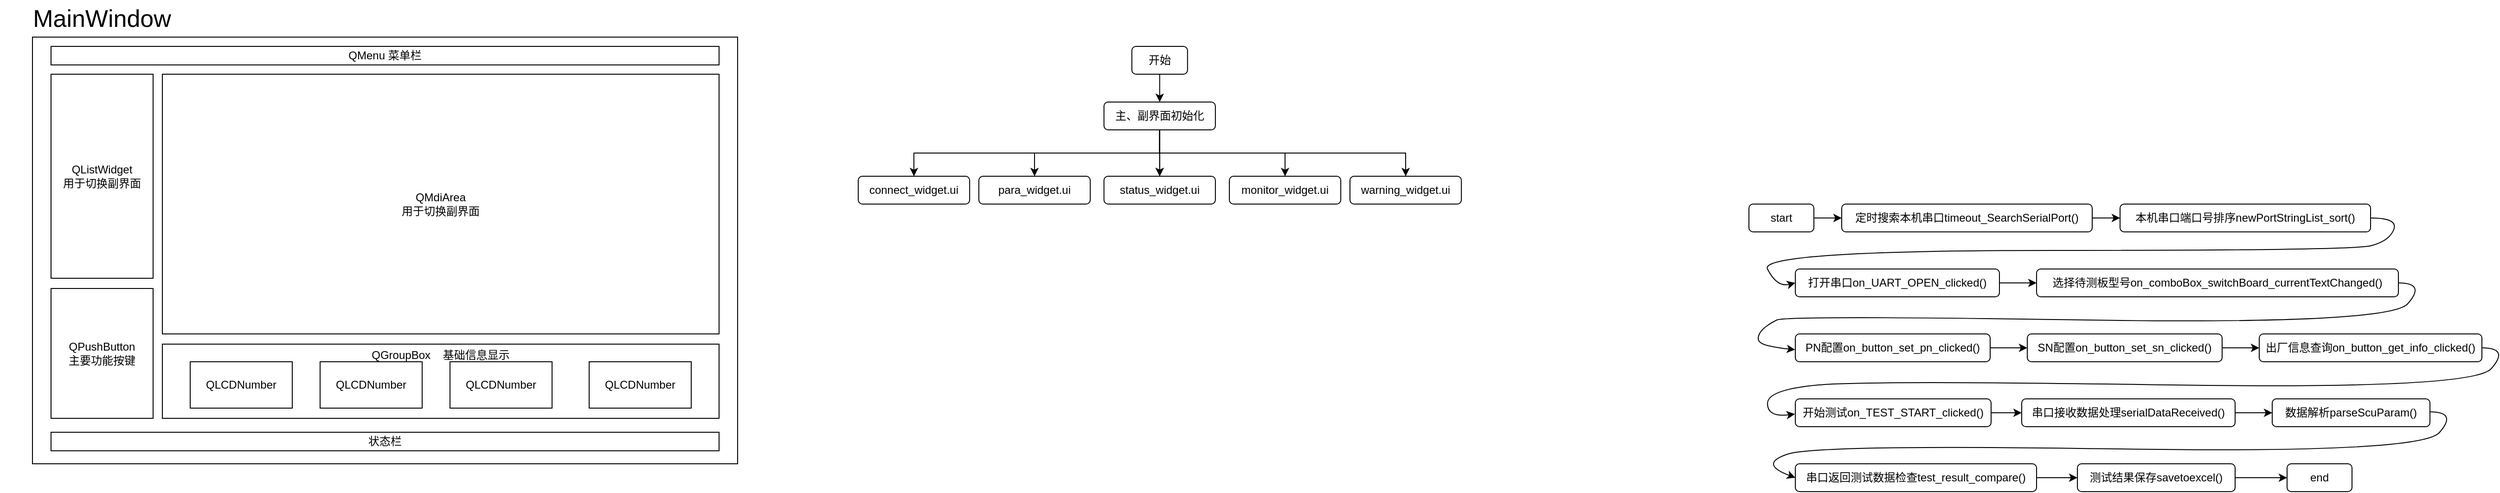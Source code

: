 <mxfile version="28.0.7">
  <diagram name="第 1 页" id="NeOZQ0dyBE4NOlgX1TNu">
    <mxGraphModel dx="864" dy="450" grid="1" gridSize="10" guides="1" tooltips="1" connect="1" arrows="1" fold="1" page="1" pageScale="1" pageWidth="5000" pageHeight="5000" math="0" shadow="0">
      <root>
        <mxCell id="0" />
        <mxCell id="1" parent="0" />
        <mxCell id="uWLSrax9oehgRug97Yif-1" value="" style="rounded=0;whiteSpace=wrap;html=1;" vertex="1" parent="1">
          <mxGeometry x="110" y="70" width="760" height="460" as="geometry" />
        </mxCell>
        <mxCell id="uWLSrax9oehgRug97Yif-3" value="&lt;font style=&quot;font-size: 26px;&quot;&gt;MainWindow&lt;/font&gt;" style="text;html=1;align=center;verticalAlign=middle;whiteSpace=wrap;rounded=0;" vertex="1" parent="1">
          <mxGeometry x="75" y="30" width="220" height="40" as="geometry" />
        </mxCell>
        <mxCell id="uWLSrax9oehgRug97Yif-4" value="QListWidget&lt;br&gt;用于切换副界面" style="rounded=0;whiteSpace=wrap;html=1;" vertex="1" parent="1">
          <mxGeometry x="130" y="110" width="110" height="220" as="geometry" />
        </mxCell>
        <mxCell id="uWLSrax9oehgRug97Yif-5" value="状态栏" style="rounded=0;whiteSpace=wrap;html=1;" vertex="1" parent="1">
          <mxGeometry x="130" y="496" width="720" height="20" as="geometry" />
        </mxCell>
        <mxCell id="uWLSrax9oehgRug97Yif-6" value="QPushButton&lt;br&gt;主要功能按键" style="rounded=0;whiteSpace=wrap;html=1;" vertex="1" parent="1">
          <mxGeometry x="130" y="341" width="110" height="140" as="geometry" />
        </mxCell>
        <mxCell id="uWLSrax9oehgRug97Yif-7" value="QGroupBox&amp;nbsp; &amp;nbsp; 基础信息显示&lt;br&gt;&lt;br&gt;&lt;br&gt;&lt;br&gt;&lt;div&gt;&lt;br&gt;&lt;/div&gt;" style="rounded=0;whiteSpace=wrap;html=1;" vertex="1" parent="1">
          <mxGeometry x="250" y="401" width="600" height="80" as="geometry" />
        </mxCell>
        <mxCell id="uWLSrax9oehgRug97Yif-8" value="QLCDNumber" style="rounded=0;whiteSpace=wrap;html=1;" vertex="1" parent="1">
          <mxGeometry x="280" y="420" width="110" height="50" as="geometry" />
        </mxCell>
        <mxCell id="uWLSrax9oehgRug97Yif-9" value="QLCDNumber" style="rounded=0;whiteSpace=wrap;html=1;" vertex="1" parent="1">
          <mxGeometry x="420" y="420" width="110" height="50" as="geometry" />
        </mxCell>
        <mxCell id="uWLSrax9oehgRug97Yif-10" value="QLCDNumber" style="rounded=0;whiteSpace=wrap;html=1;" vertex="1" parent="1">
          <mxGeometry x="560" y="420" width="110" height="50" as="geometry" />
        </mxCell>
        <mxCell id="uWLSrax9oehgRug97Yif-11" value="QLCDNumber" style="rounded=0;whiteSpace=wrap;html=1;" vertex="1" parent="1">
          <mxGeometry x="710" y="420" width="110" height="50" as="geometry" />
        </mxCell>
        <mxCell id="uWLSrax9oehgRug97Yif-12" value="QMdiArea&lt;br&gt;用于切换副界面" style="rounded=0;whiteSpace=wrap;html=1;" vertex="1" parent="1">
          <mxGeometry x="250" y="110" width="600" height="280" as="geometry" />
        </mxCell>
        <mxCell id="uWLSrax9oehgRug97Yif-13" value="QMenu 菜单栏" style="rounded=0;whiteSpace=wrap;html=1;" vertex="1" parent="1">
          <mxGeometry x="130" y="80" width="720" height="20" as="geometry" />
        </mxCell>
        <mxCell id="uWLSrax9oehgRug97Yif-17" style="edgeStyle=orthogonalEdgeStyle;rounded=0;orthogonalLoop=1;jettySize=auto;html=1;entryX=0.5;entryY=0;entryDx=0;entryDy=0;" edge="1" parent="1" source="uWLSrax9oehgRug97Yif-18" target="uWLSrax9oehgRug97Yif-25">
          <mxGeometry relative="1" as="geometry" />
        </mxCell>
        <mxCell id="uWLSrax9oehgRug97Yif-18" value="开始" style="rounded=1;whiteSpace=wrap;html=1;" vertex="1" parent="1">
          <mxGeometry x="1294.91" y="80" width="60" height="30" as="geometry" />
        </mxCell>
        <mxCell id="uWLSrax9oehgRug97Yif-79" style="edgeStyle=orthogonalEdgeStyle;rounded=0;orthogonalLoop=1;jettySize=auto;html=1;exitX=0.5;exitY=1;exitDx=0;exitDy=0;entryX=0.5;entryY=0;entryDx=0;entryDy=0;" edge="1" parent="1" source="uWLSrax9oehgRug97Yif-25" target="uWLSrax9oehgRug97Yif-74">
          <mxGeometry relative="1" as="geometry" />
        </mxCell>
        <mxCell id="uWLSrax9oehgRug97Yif-80" style="edgeStyle=orthogonalEdgeStyle;rounded=0;orthogonalLoop=1;jettySize=auto;html=1;exitX=0.5;exitY=1;exitDx=0;exitDy=0;entryX=0.5;entryY=0;entryDx=0;entryDy=0;" edge="1" parent="1" source="uWLSrax9oehgRug97Yif-25" target="uWLSrax9oehgRug97Yif-78">
          <mxGeometry relative="1" as="geometry" />
        </mxCell>
        <mxCell id="uWLSrax9oehgRug97Yif-81" style="edgeStyle=orthogonalEdgeStyle;rounded=0;orthogonalLoop=1;jettySize=auto;html=1;exitX=0.5;exitY=1;exitDx=0;exitDy=0;entryX=0.5;entryY=0;entryDx=0;entryDy=0;" edge="1" parent="1" source="uWLSrax9oehgRug97Yif-25" target="uWLSrax9oehgRug97Yif-75">
          <mxGeometry relative="1" as="geometry" />
        </mxCell>
        <mxCell id="uWLSrax9oehgRug97Yif-82" style="edgeStyle=orthogonalEdgeStyle;rounded=0;orthogonalLoop=1;jettySize=auto;html=1;exitX=0.5;exitY=1;exitDx=0;exitDy=0;entryX=0.5;entryY=0;entryDx=0;entryDy=0;" edge="1" parent="1" source="uWLSrax9oehgRug97Yif-25" target="uWLSrax9oehgRug97Yif-77">
          <mxGeometry relative="1" as="geometry" />
        </mxCell>
        <mxCell id="uWLSrax9oehgRug97Yif-84" style="edgeStyle=orthogonalEdgeStyle;rounded=0;orthogonalLoop=1;jettySize=auto;html=1;exitX=0.5;exitY=1;exitDx=0;exitDy=0;entryX=0.5;entryY=0;entryDx=0;entryDy=0;" edge="1" parent="1" source="uWLSrax9oehgRug97Yif-25" target="uWLSrax9oehgRug97Yif-76">
          <mxGeometry relative="1" as="geometry" />
        </mxCell>
        <mxCell id="uWLSrax9oehgRug97Yif-85" value="" style="edgeStyle=orthogonalEdgeStyle;rounded=0;orthogonalLoop=1;jettySize=auto;html=1;" edge="1" parent="1" source="uWLSrax9oehgRug97Yif-25" target="uWLSrax9oehgRug97Yif-76">
          <mxGeometry relative="1" as="geometry" />
        </mxCell>
        <mxCell id="uWLSrax9oehgRug97Yif-25" value="主、副界面初始化" style="rounded=1;whiteSpace=wrap;html=1;" vertex="1" parent="1">
          <mxGeometry x="1264.86" y="140" width="120.09" height="30" as="geometry" />
        </mxCell>
        <mxCell id="uWLSrax9oehgRug97Yif-46" value="" style="edgeStyle=orthogonalEdgeStyle;rounded=0;orthogonalLoop=1;jettySize=auto;html=1;" edge="1" parent="1" source="uWLSrax9oehgRug97Yif-47" target="uWLSrax9oehgRug97Yif-49">
          <mxGeometry relative="1" as="geometry" />
        </mxCell>
        <mxCell id="uWLSrax9oehgRug97Yif-47" value="start" style="rounded=1;whiteSpace=wrap;html=1;" vertex="1" parent="1">
          <mxGeometry x="1960" y="250" width="70" height="30" as="geometry" />
        </mxCell>
        <mxCell id="uWLSrax9oehgRug97Yif-48" style="edgeStyle=orthogonalEdgeStyle;rounded=0;orthogonalLoop=1;jettySize=auto;html=1;exitX=1;exitY=0.5;exitDx=0;exitDy=0;entryX=0;entryY=0.5;entryDx=0;entryDy=0;" edge="1" parent="1" source="uWLSrax9oehgRug97Yif-49" target="uWLSrax9oehgRug97Yif-50">
          <mxGeometry relative="1" as="geometry" />
        </mxCell>
        <mxCell id="uWLSrax9oehgRug97Yif-49" value="定时搜索本机串口timeout_SearchSerialPort()" style="rounded=1;whiteSpace=wrap;html=1;" vertex="1" parent="1">
          <mxGeometry x="2060" y="250" width="270" height="30" as="geometry" />
        </mxCell>
        <mxCell id="uWLSrax9oehgRug97Yif-50" value="本机串口端口号排序newPortStringList_sort()" style="rounded=1;whiteSpace=wrap;html=1;" vertex="1" parent="1">
          <mxGeometry x="2360" y="250" width="270" height="30" as="geometry" />
        </mxCell>
        <mxCell id="uWLSrax9oehgRug97Yif-51" style="edgeStyle=orthogonalEdgeStyle;rounded=0;orthogonalLoop=1;jettySize=auto;html=1;exitX=1;exitY=0.5;exitDx=0;exitDy=0;entryX=0;entryY=0.5;entryDx=0;entryDy=0;" edge="1" parent="1" source="uWLSrax9oehgRug97Yif-52" target="uWLSrax9oehgRug97Yif-54">
          <mxGeometry relative="1" as="geometry" />
        </mxCell>
        <mxCell id="uWLSrax9oehgRug97Yif-52" value="打开串口on_UART_OPEN_clicked()" style="rounded=1;whiteSpace=wrap;html=1;" vertex="1" parent="1">
          <mxGeometry x="2010" y="320" width="220" height="30" as="geometry" />
        </mxCell>
        <mxCell id="uWLSrax9oehgRug97Yif-53" value="" style="curved=1;endArrow=classic;html=1;rounded=0;exitX=1;exitY=0.5;exitDx=0;exitDy=0;entryX=0;entryY=0.5;entryDx=0;entryDy=0;" edge="1" parent="1" source="uWLSrax9oehgRug97Yif-50" target="uWLSrax9oehgRug97Yif-52">
          <mxGeometry width="50" height="50" relative="1" as="geometry">
            <mxPoint x="2630" y="270" as="sourcePoint" />
            <mxPoint x="1960" y="320" as="targetPoint" />
            <Array as="points">
              <mxPoint x="2660" y="265" />
              <mxPoint x="2650" y="290" />
              <mxPoint x="2610" y="300" />
              <mxPoint x="1970" y="300" />
              <mxPoint x="1990" y="340" />
            </Array>
          </mxGeometry>
        </mxCell>
        <mxCell id="uWLSrax9oehgRug97Yif-54" value="选择待测板型号on_comboBox_switchBoard_currentTextChanged()" style="rounded=1;whiteSpace=wrap;html=1;" vertex="1" parent="1">
          <mxGeometry x="2270" y="320" width="390" height="30" as="geometry" />
        </mxCell>
        <mxCell id="uWLSrax9oehgRug97Yif-55" style="edgeStyle=orthogonalEdgeStyle;rounded=0;orthogonalLoop=1;jettySize=auto;html=1;exitX=1;exitY=0.5;exitDx=0;exitDy=0;entryX=0;entryY=0.5;entryDx=0;entryDy=0;" edge="1" parent="1" source="uWLSrax9oehgRug97Yif-56" target="uWLSrax9oehgRug97Yif-58">
          <mxGeometry relative="1" as="geometry" />
        </mxCell>
        <mxCell id="uWLSrax9oehgRug97Yif-56" value="PN配置on_button_set_pn_clicked()" style="rounded=1;whiteSpace=wrap;html=1;" vertex="1" parent="1">
          <mxGeometry x="2010" y="390" width="210" height="30" as="geometry" />
        </mxCell>
        <mxCell id="uWLSrax9oehgRug97Yif-57" style="edgeStyle=orthogonalEdgeStyle;rounded=0;orthogonalLoop=1;jettySize=auto;html=1;exitX=1;exitY=0.5;exitDx=0;exitDy=0;entryX=0;entryY=0.5;entryDx=0;entryDy=0;" edge="1" parent="1" source="uWLSrax9oehgRug97Yif-58" target="uWLSrax9oehgRug97Yif-59">
          <mxGeometry relative="1" as="geometry" />
        </mxCell>
        <mxCell id="uWLSrax9oehgRug97Yif-58" value="SN配置on_button_set_sn_clicked()" style="rounded=1;whiteSpace=wrap;html=1;" vertex="1" parent="1">
          <mxGeometry x="2260" y="390" width="210" height="30" as="geometry" />
        </mxCell>
        <mxCell id="uWLSrax9oehgRug97Yif-59" value="出厂信息查询on_button_get_info_clicked()" style="rounded=1;whiteSpace=wrap;html=1;" vertex="1" parent="1">
          <mxGeometry x="2510" y="390" width="240" height="30" as="geometry" />
        </mxCell>
        <mxCell id="uWLSrax9oehgRug97Yif-60" value="" style="curved=1;endArrow=classic;html=1;rounded=0;exitX=1;exitY=0.5;exitDx=0;exitDy=0;entryX=-0.001;entryY=0.565;entryDx=0;entryDy=0;entryPerimeter=0;" edge="1" parent="1" target="uWLSrax9oehgRug97Yif-56">
          <mxGeometry width="50" height="50" relative="1" as="geometry">
            <mxPoint x="2660" y="335" as="sourcePoint" />
            <mxPoint x="1970" y="410" as="targetPoint" />
            <Array as="points">
              <mxPoint x="2690" y="335" />
              <mxPoint x="2650" y="380" />
              <mxPoint x="2000" y="370" />
              <mxPoint x="1980" y="380" />
              <mxPoint x="1970" y="390" />
              <mxPoint x="1970" y="400" />
              <mxPoint x="1990" y="405" />
            </Array>
          </mxGeometry>
        </mxCell>
        <mxCell id="uWLSrax9oehgRug97Yif-61" style="edgeStyle=orthogonalEdgeStyle;rounded=0;orthogonalLoop=1;jettySize=auto;html=1;exitX=1;exitY=0.5;exitDx=0;exitDy=0;entryX=0;entryY=0.5;entryDx=0;entryDy=0;" edge="1" parent="1" source="uWLSrax9oehgRug97Yif-62" target="uWLSrax9oehgRug97Yif-64">
          <mxGeometry relative="1" as="geometry" />
        </mxCell>
        <mxCell id="uWLSrax9oehgRug97Yif-62" value="串口接收数据处理serialDataReceived()" style="rounded=1;whiteSpace=wrap;html=1;" vertex="1" parent="1">
          <mxGeometry x="2254" y="460" width="230" height="30" as="geometry" />
        </mxCell>
        <mxCell id="uWLSrax9oehgRug97Yif-63" value="" style="curved=1;endArrow=classic;html=1;rounded=0;exitX=1;exitY=0.5;exitDx=0;exitDy=0;entryX=-0.002;entryY=0.547;entryDx=0;entryDy=0;entryPerimeter=0;" edge="1" parent="1" target="uWLSrax9oehgRug97Yif-66">
          <mxGeometry width="50" height="50" relative="1" as="geometry">
            <mxPoint x="2750" y="405" as="sourcePoint" />
            <mxPoint x="2010" y="480" as="targetPoint" />
            <Array as="points">
              <mxPoint x="2780" y="405" />
              <mxPoint x="2740" y="450" />
              <mxPoint x="2090" y="440" />
              <mxPoint x="1980" y="450" />
              <mxPoint x="1980" y="480" />
            </Array>
          </mxGeometry>
        </mxCell>
        <mxCell id="uWLSrax9oehgRug97Yif-64" value="数据解析parseScuParam()" style="rounded=1;whiteSpace=wrap;html=1;" vertex="1" parent="1">
          <mxGeometry x="2524" y="460" width="170" height="30" as="geometry" />
        </mxCell>
        <mxCell id="uWLSrax9oehgRug97Yif-65" style="edgeStyle=orthogonalEdgeStyle;rounded=0;orthogonalLoop=1;jettySize=auto;html=1;exitX=1;exitY=0.5;exitDx=0;exitDy=0;entryX=0;entryY=0.5;entryDx=0;entryDy=0;" edge="1" parent="1" source="uWLSrax9oehgRug97Yif-66" target="uWLSrax9oehgRug97Yif-62">
          <mxGeometry relative="1" as="geometry" />
        </mxCell>
        <mxCell id="uWLSrax9oehgRug97Yif-66" value="开始测试on_TEST_START_clicked()" style="rounded=1;whiteSpace=wrap;html=1;" vertex="1" parent="1">
          <mxGeometry x="2010" y="460" width="211" height="30" as="geometry" />
        </mxCell>
        <mxCell id="uWLSrax9oehgRug97Yif-67" style="edgeStyle=orthogonalEdgeStyle;rounded=0;orthogonalLoop=1;jettySize=auto;html=1;exitX=1;exitY=0.5;exitDx=0;exitDy=0;entryX=0;entryY=0.5;entryDx=0;entryDy=0;" edge="1" parent="1" source="uWLSrax9oehgRug97Yif-68" target="uWLSrax9oehgRug97Yif-71">
          <mxGeometry relative="1" as="geometry" />
        </mxCell>
        <mxCell id="uWLSrax9oehgRug97Yif-68" value="串口返回测试数据检查test_result_compare()" style="rounded=1;whiteSpace=wrap;html=1;" vertex="1" parent="1">
          <mxGeometry x="2010" y="530" width="260" height="30" as="geometry" />
        </mxCell>
        <mxCell id="uWLSrax9oehgRug97Yif-69" value="" style="curved=1;endArrow=classic;html=1;rounded=0;exitX=1;exitY=0.5;exitDx=0;exitDy=0;entryX=0;entryY=0.5;entryDx=0;entryDy=0;" edge="1" parent="1" target="uWLSrax9oehgRug97Yif-68">
          <mxGeometry width="50" height="50" relative="1" as="geometry">
            <mxPoint x="2694" y="474" as="sourcePoint" />
            <mxPoint x="1954" y="545" as="targetPoint" />
            <Array as="points">
              <mxPoint x="2724" y="474" />
              <mxPoint x="2684" y="519" />
              <mxPoint x="2034" y="509" />
              <mxPoint x="1970" y="530" />
            </Array>
          </mxGeometry>
        </mxCell>
        <mxCell id="uWLSrax9oehgRug97Yif-70" style="edgeStyle=orthogonalEdgeStyle;rounded=0;orthogonalLoop=1;jettySize=auto;html=1;exitX=1;exitY=0.5;exitDx=0;exitDy=0;entryX=0;entryY=0.5;entryDx=0;entryDy=0;" edge="1" parent="1" source="uWLSrax9oehgRug97Yif-71" target="uWLSrax9oehgRug97Yif-72">
          <mxGeometry relative="1" as="geometry" />
        </mxCell>
        <mxCell id="uWLSrax9oehgRug97Yif-71" value="测试结果保存savetoexcel()" style="rounded=1;whiteSpace=wrap;html=1;" vertex="1" parent="1">
          <mxGeometry x="2314" y="530" width="170" height="30" as="geometry" />
        </mxCell>
        <mxCell id="uWLSrax9oehgRug97Yif-72" value="end" style="rounded=1;whiteSpace=wrap;html=1;" vertex="1" parent="1">
          <mxGeometry x="2540" y="530" width="70" height="30" as="geometry" />
        </mxCell>
        <mxCell id="uWLSrax9oehgRug97Yif-74" value="connect_widget.ui" style="rounded=1;whiteSpace=wrap;html=1;" vertex="1" parent="1">
          <mxGeometry x="1000" y="220" width="120.09" height="30" as="geometry" />
        </mxCell>
        <mxCell id="uWLSrax9oehgRug97Yif-75" value="para_widget.ui" style="rounded=1;whiteSpace=wrap;html=1;" vertex="1" parent="1">
          <mxGeometry x="1130" y="220" width="120.09" height="30" as="geometry" />
        </mxCell>
        <mxCell id="uWLSrax9oehgRug97Yif-76" value="status_widget.ui" style="rounded=1;whiteSpace=wrap;html=1;" vertex="1" parent="1">
          <mxGeometry x="1264.86" y="220" width="120.09" height="30" as="geometry" />
        </mxCell>
        <mxCell id="uWLSrax9oehgRug97Yif-77" value="monitor_widget.ui" style="rounded=1;whiteSpace=wrap;html=1;" vertex="1" parent="1">
          <mxGeometry x="1400" y="220" width="120.09" height="30" as="geometry" />
        </mxCell>
        <mxCell id="uWLSrax9oehgRug97Yif-78" value="warning_widget.ui" style="rounded=1;whiteSpace=wrap;html=1;" vertex="1" parent="1">
          <mxGeometry x="1530" y="220" width="120.09" height="30" as="geometry" />
        </mxCell>
      </root>
    </mxGraphModel>
  </diagram>
</mxfile>
